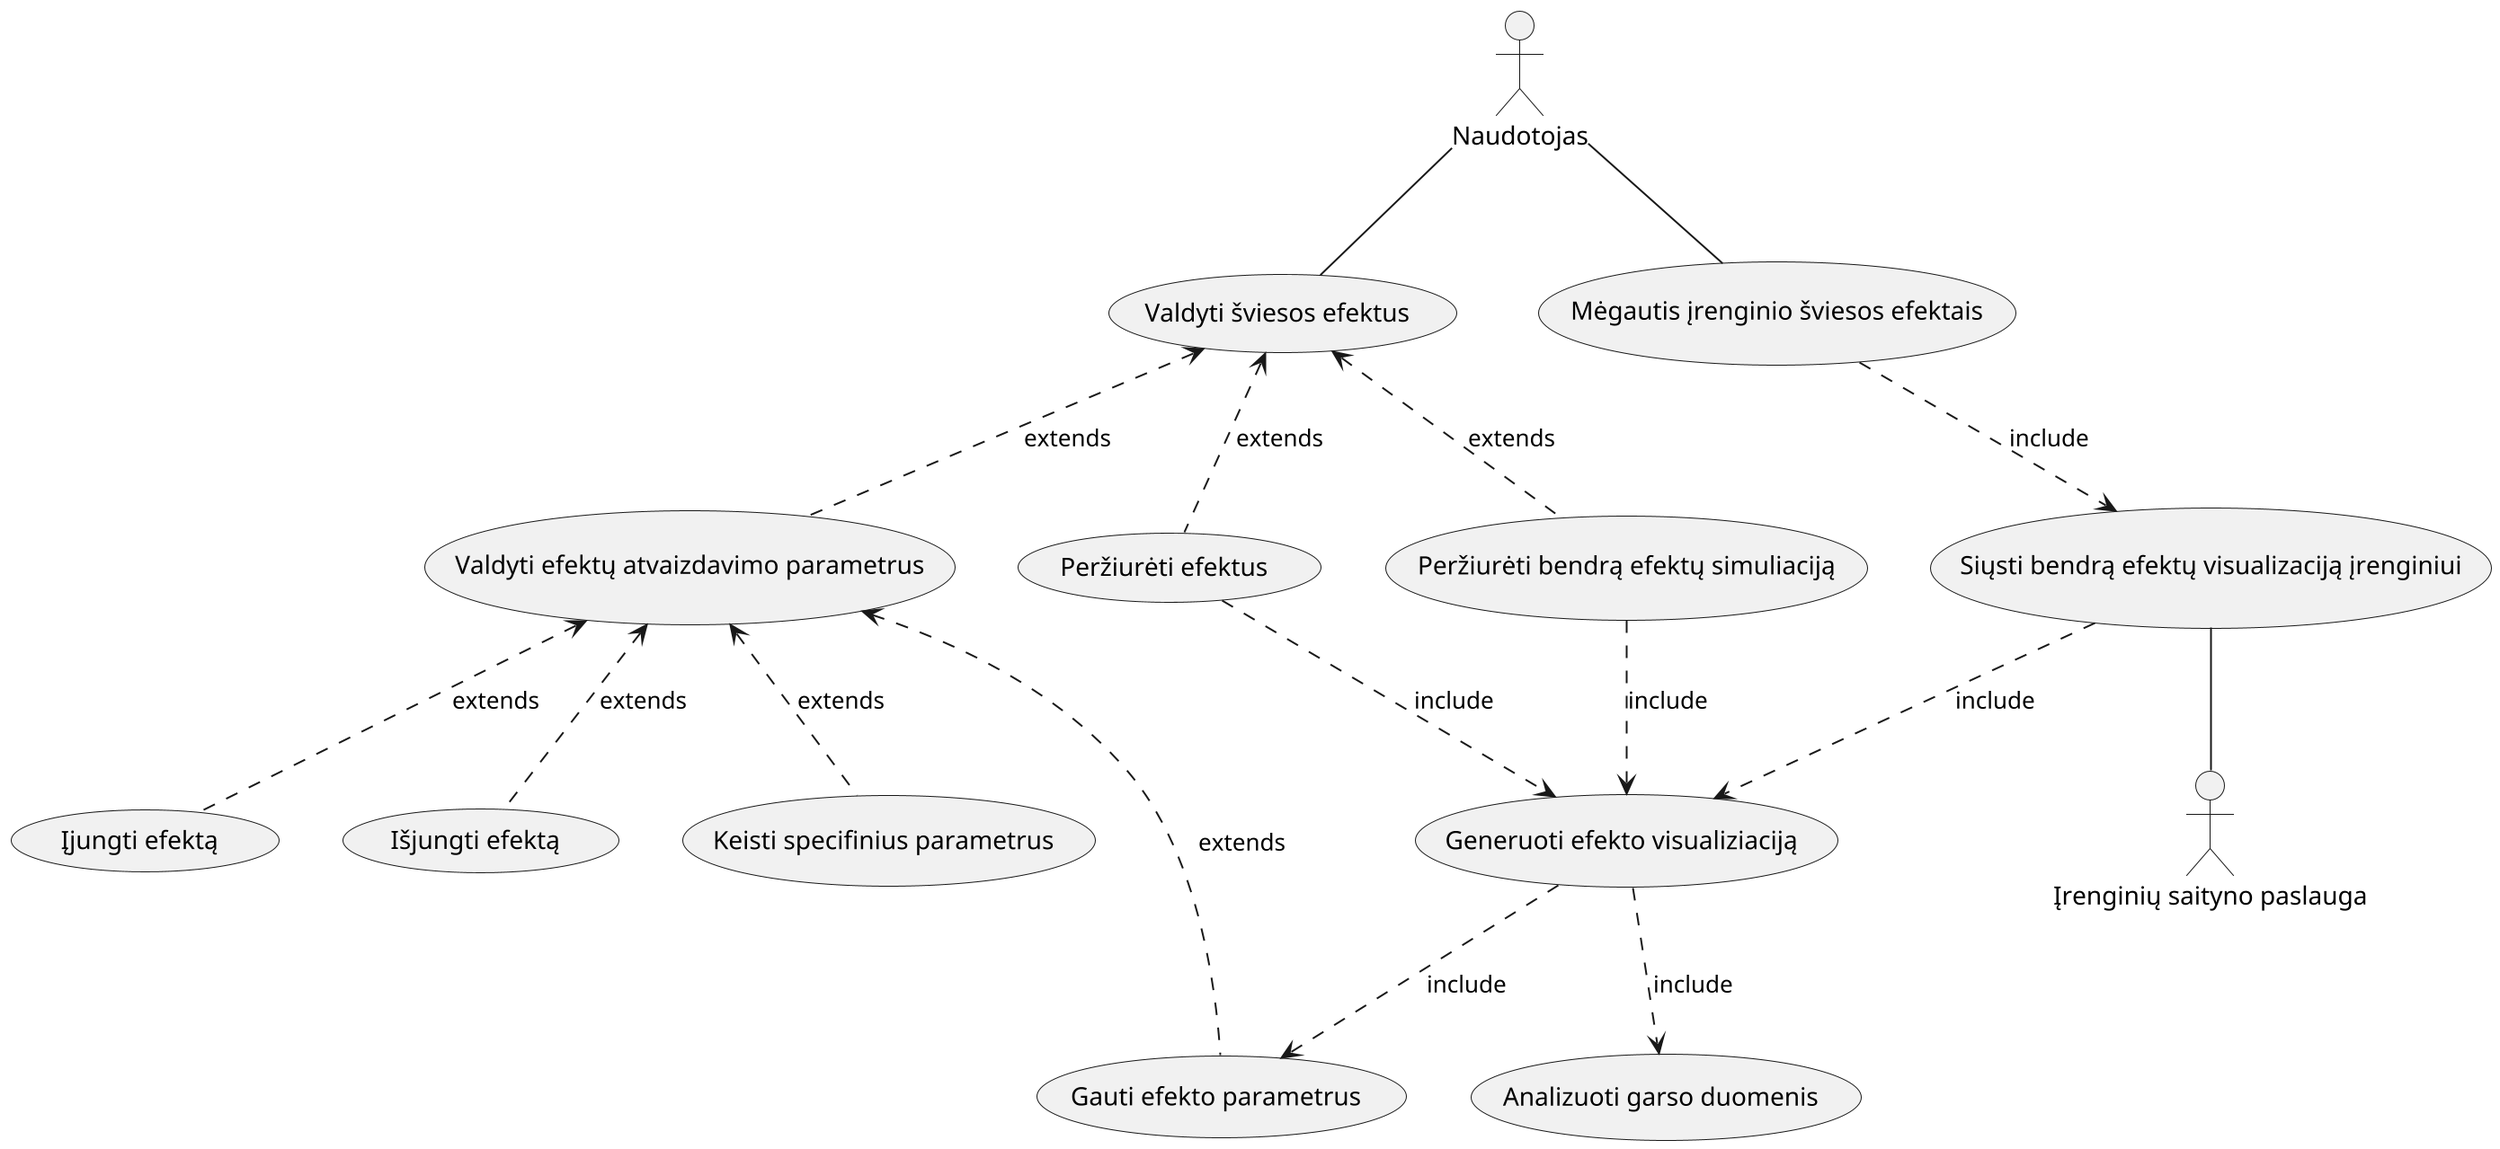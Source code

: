 @startuml Panaudojimo Atvėjai
scale 2

actor :Naudotojas: as client
actor :Įrenginių saityno paslauga: as box_client

(Valdyti šviesos efektus) as (control_effects)
(Mėgautis įrenginio šviesos efektais) as (effect_enjoy)

' EFFECTS
client -- control_effects

(Valdyti efektų atvaizdavimo parametrus) as (effects_params_edit)
(Peržiurėti efektus) as (effects_view_avialable)
(Peržiurėti bendrą efektų simuliaciją) as (effect_mix_stage)

control_effects <.down. (effects_params_edit) : extends
control_effects <.down. effects_view_avialable : extends
control_effects <.down. effect_mix_stage : extends

(Generuoti efekto visualiziaciją) as (effect_generate)
(Įjungti efektą) as (effects_auto_generation_on)
(Išjungti efektą) as (effects_auto_generation_off)
(Keisti specifinius parametrus) as (effects_auto_generation_custom_params)
(Gauti efekto parametrus) as (effects_get_custom_params)
(Analizuoti garso duomenis) as (effects_analyze_audio)

effects_params_edit <.down. (effects_auto_generation_on) : extends
effects_params_edit <.down. (effects_auto_generation_off) : extends
effects_params_edit <.down. (effects_auto_generation_custom_params) : extends
effects_params_edit <.down. (effects_get_custom_params) : extends

effect_mix_stage .down.> effect_generate : include
effects_view_avialable .down.> effect_generate : include
effect_generate .down.> effects_analyze_audio : include
effect_generate .down.> effects_get_custom_params : include

' PRODUCT
client -- effect_enjoy

(Siųsti bendrą efektų visualizaciją įrenginiui) as (effect_send_mix)
effect_send_mix -- box_client

effect_enjoy .down.> effect_send_mix : include
effect_send_mix .down.> effect_generate : include

@enduml